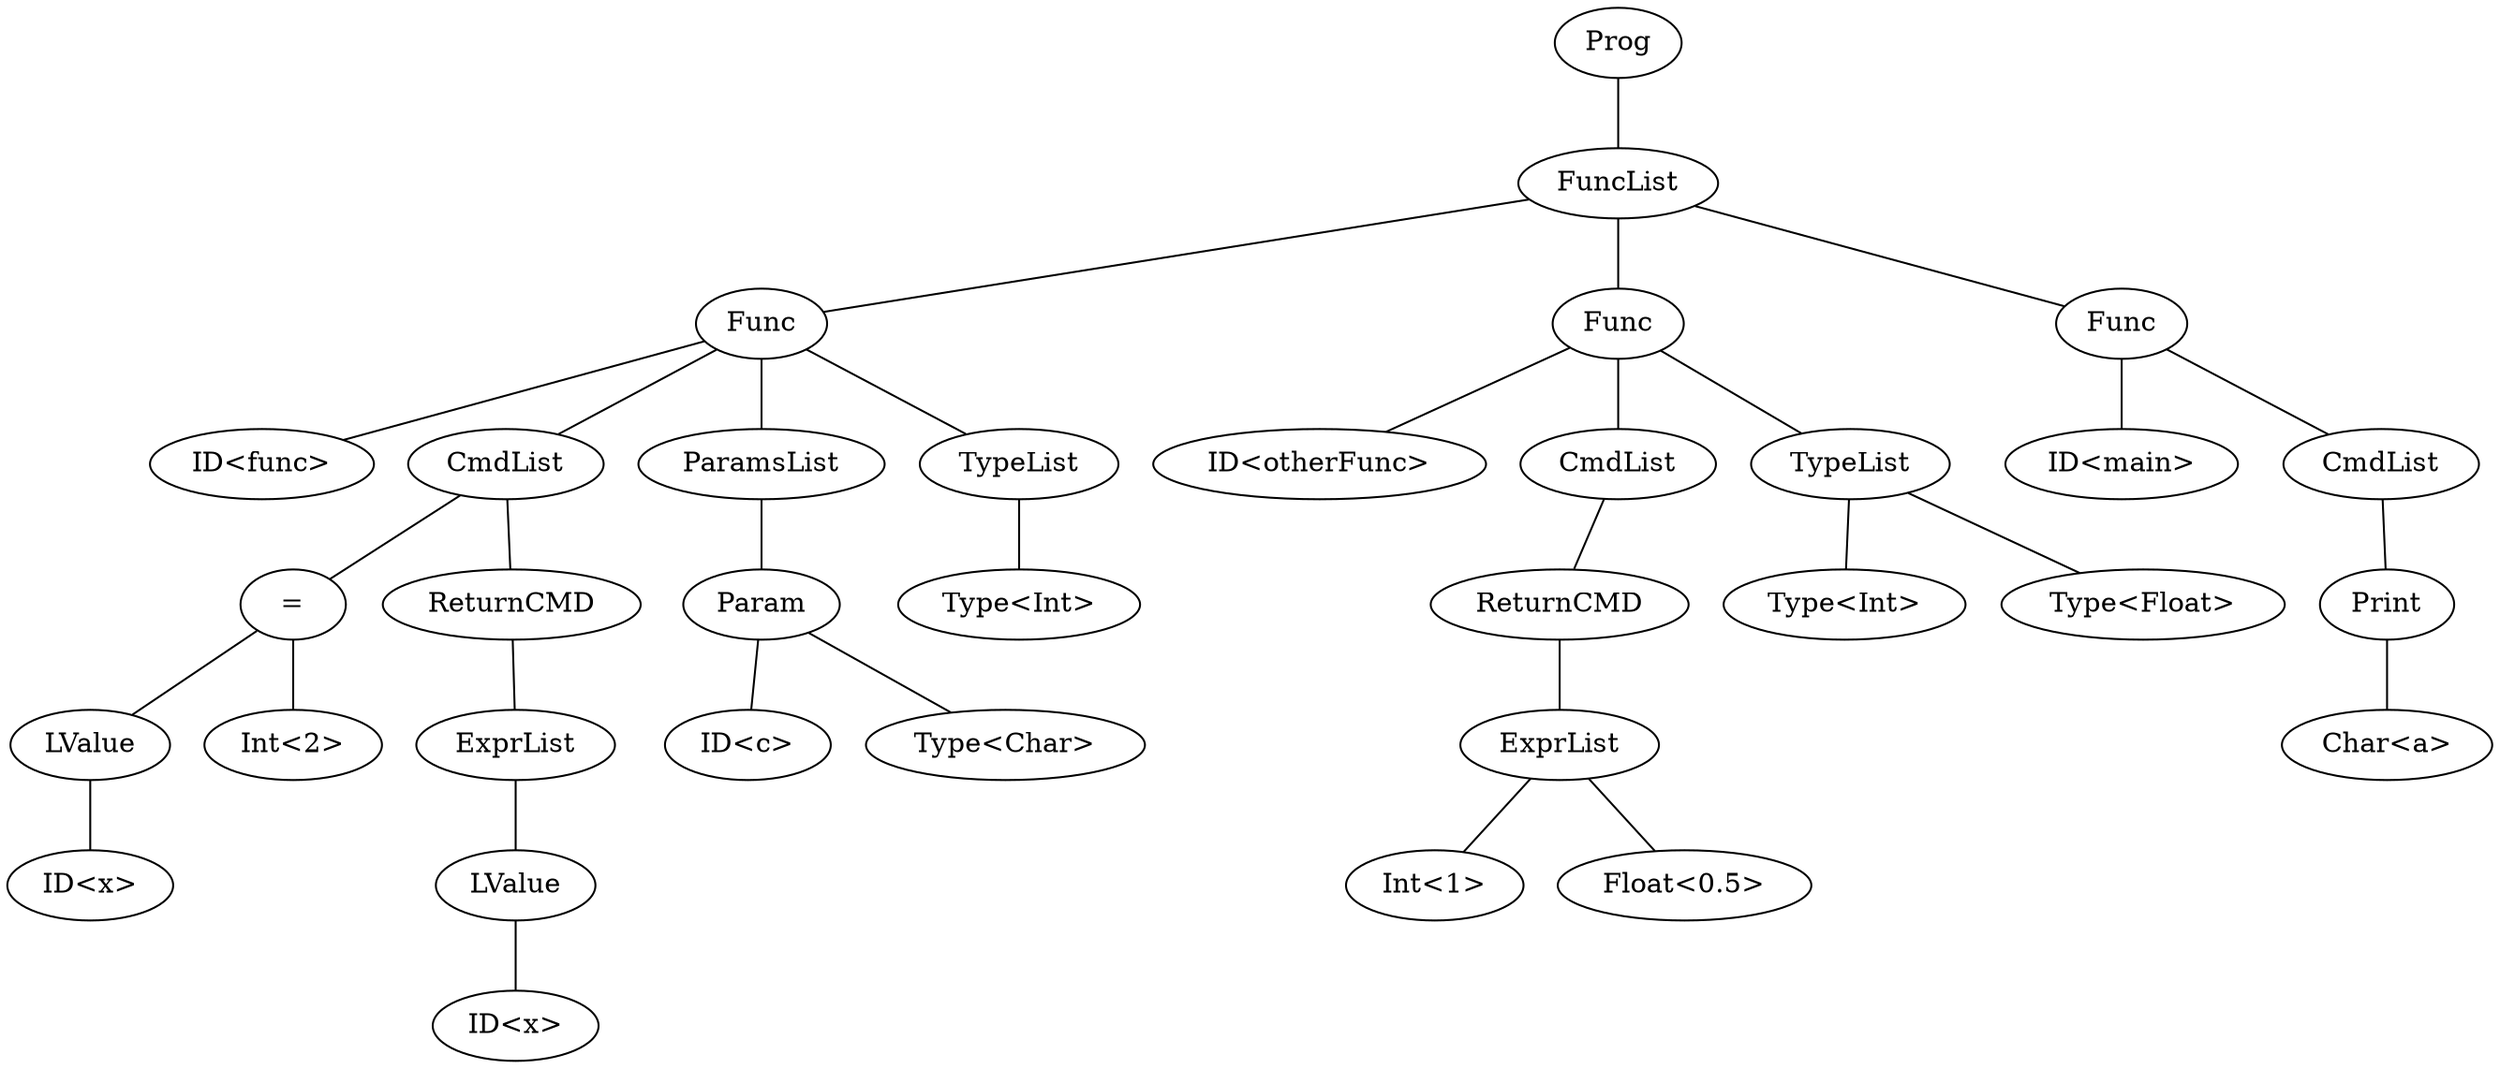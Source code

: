 graph program {
33 [label=Prog]
33--17
17 [label=FuncList]
17--16
16 [label="Func"]
16--15
15 [label="ID<func>"]
16--10
10 [label=CmdList]
10--9
9 [label= "="]
9--7
7 [label="LValue"]
7--6
6 [label="ID<x>"]
9--8
8 [label="Int<2>"]
10--14
14 [label="ReturnCMD"]
14--13
13 [label=ExprList]
13--12
12 [label="LValue"]
12--11
11 [label="ID<x>"]
16--3
3 [label="ParamsList"]
3--2
2 [label="Param"]
2--1
1 [label="ID<c>"]
2--0
0 [label="Type<Char>"]
16--5
5 [label="TypeList"]
5--4
4 [label="Type<Int>"]
17--27
27 [label="Func"]
27--26
26 [label="ID<otherFunc>"]
27--25
25 [label=CmdList]
25--24
24 [label="ReturnCMD"]
24--22
22 [label=ExprList]
22--21
21 [label="Int<1>"]
22--23
23 [label="Float<0.5>"]
27--19
19 [label="TypeList"]
19--18
18 [label="Type<Int>"]
19--20
20 [label="Type<Float>"]
17--32
32 [label="Func"]
32--31
31 [label="ID<main>"]
32--30
30 [label=CmdList]
30--29
29 [label="Print"]
29--28
28 [label="Char<a>"]
}
